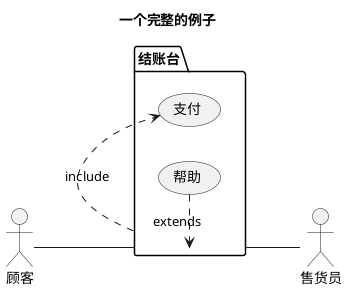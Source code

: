 @startuml
title:一个完整的例子
left to right direction
actor 顾客
actor 售货员
package 结账台 {
  顾客 -- (结账台)
  (结账台) .> (支付) : include
  (帮助) .> (结账台) : extends
  (结账台) -- 售货员
}
@enduml
